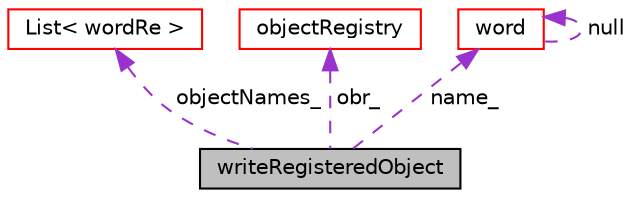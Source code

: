 digraph "writeRegisteredObject"
{
  bgcolor="transparent";
  edge [fontname="Helvetica",fontsize="10",labelfontname="Helvetica",labelfontsize="10"];
  node [fontname="Helvetica",fontsize="10",shape=record];
  Node1 [label="writeRegisteredObject",height=0.2,width=0.4,color="black", fillcolor="grey75", style="filled", fontcolor="black"];
  Node2 -> Node1 [dir="back",color="darkorchid3",fontsize="10",style="dashed",label=" objectNames_" ,fontname="Helvetica"];
  Node2 [label="List\< wordRe \>",height=0.2,width=0.4,color="red",URL="$a01355.html"];
  Node3 -> Node1 [dir="back",color="darkorchid3",fontsize="10",style="dashed",label=" obr_" ,fontname="Helvetica"];
  Node3 [label="objectRegistry",height=0.2,width=0.4,color="red",URL="$a01678.html",tooltip="Registry of regIOobjects. "];
  Node4 -> Node1 [dir="back",color="darkorchid3",fontsize="10",style="dashed",label=" name_" ,fontname="Helvetica"];
  Node4 [label="word",height=0.2,width=0.4,color="red",URL="$a02856.html",tooltip="A class for handling words, derived from string. "];
  Node4 -> Node4 [dir="back",color="darkorchid3",fontsize="10",style="dashed",label=" null" ,fontname="Helvetica"];
}
